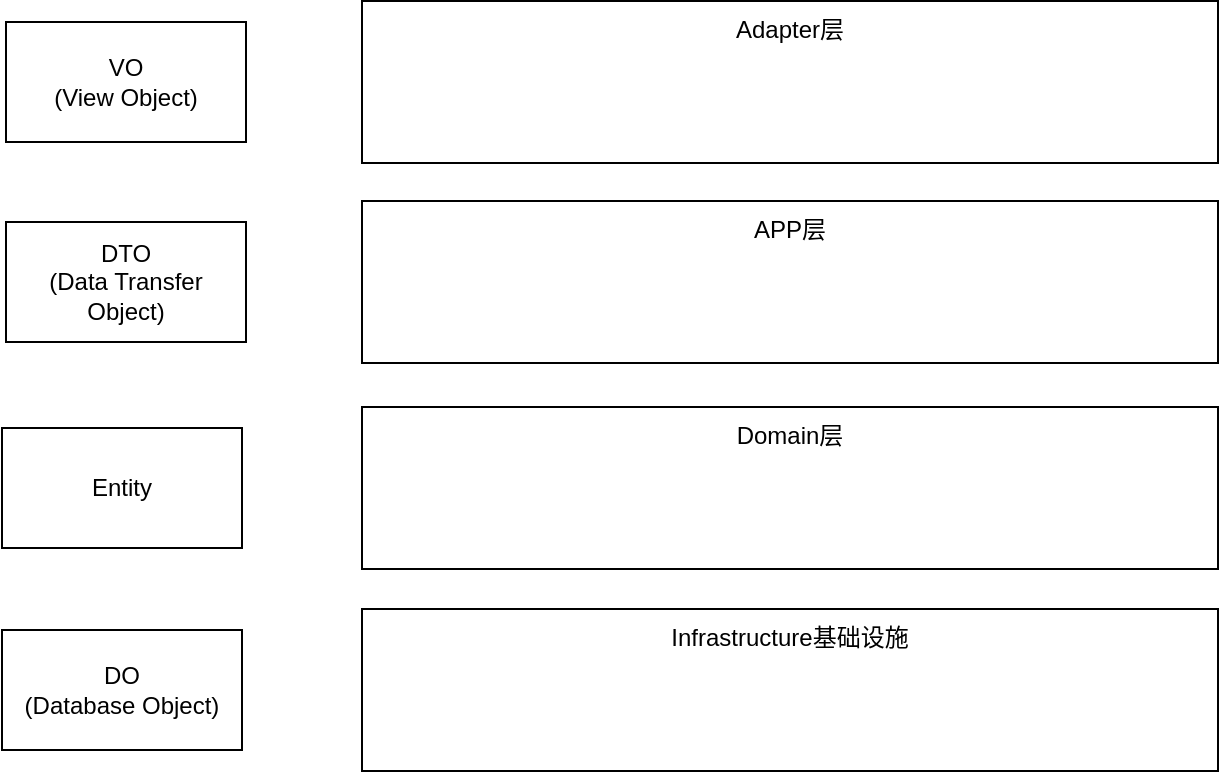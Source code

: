 <mxfile version="23.1.5" type="device">
  <diagram name="第 1 页" id="NyCUR0vt-7uRR5tqOW8U">
    <mxGraphModel dx="1421" dy="778" grid="0" gridSize="10" guides="1" tooltips="1" connect="1" arrows="1" fold="1" page="1" pageScale="1" pageWidth="827" pageHeight="1169" math="0" shadow="0">
      <root>
        <mxCell id="0" />
        <mxCell id="1" parent="0" />
        <mxCell id="4Biw3T9oVa9d3HyNbW97-1" value="Adapter层" style="rounded=0;whiteSpace=wrap;html=1;verticalAlign=top;" parent="1" vertex="1">
          <mxGeometry x="200" y="71.5" width="428" height="81" as="geometry" />
        </mxCell>
        <mxCell id="4Biw3T9oVa9d3HyNbW97-2" value="VO&lt;br&gt;(View Object)" style="rounded=0;whiteSpace=wrap;html=1;" parent="1" vertex="1">
          <mxGeometry x="22" y="82" width="120" height="60" as="geometry" />
        </mxCell>
        <mxCell id="4Biw3T9oVa9d3HyNbW97-3" value="DTO&lt;br&gt;(Data Transfer Object)" style="rounded=0;whiteSpace=wrap;html=1;" parent="1" vertex="1">
          <mxGeometry x="22" y="182" width="120" height="60" as="geometry" />
        </mxCell>
        <mxCell id="4Biw3T9oVa9d3HyNbW97-4" value="Entity" style="rounded=0;whiteSpace=wrap;html=1;" parent="1" vertex="1">
          <mxGeometry x="20" y="285" width="120" height="60" as="geometry" />
        </mxCell>
        <mxCell id="4Biw3T9oVa9d3HyNbW97-5" value="DO&lt;br&gt;(Database Object)" style="rounded=0;whiteSpace=wrap;html=1;" parent="1" vertex="1">
          <mxGeometry x="20" y="386" width="120" height="60" as="geometry" />
        </mxCell>
        <mxCell id="WuExg6hcBiQZLXRBTHO4-1" value="APP层" style="rounded=0;whiteSpace=wrap;html=1;verticalAlign=top;" vertex="1" parent="1">
          <mxGeometry x="200" y="171.5" width="428" height="81" as="geometry" />
        </mxCell>
        <mxCell id="WuExg6hcBiQZLXRBTHO4-2" value="Domain层" style="rounded=0;whiteSpace=wrap;html=1;verticalAlign=top;" vertex="1" parent="1">
          <mxGeometry x="200" y="274.5" width="428" height="81" as="geometry" />
        </mxCell>
        <mxCell id="WuExg6hcBiQZLXRBTHO4-3" value="Infrastructure基础设施" style="rounded=0;whiteSpace=wrap;html=1;verticalAlign=top;" vertex="1" parent="1">
          <mxGeometry x="200" y="375.5" width="428" height="81" as="geometry" />
        </mxCell>
      </root>
    </mxGraphModel>
  </diagram>
</mxfile>
